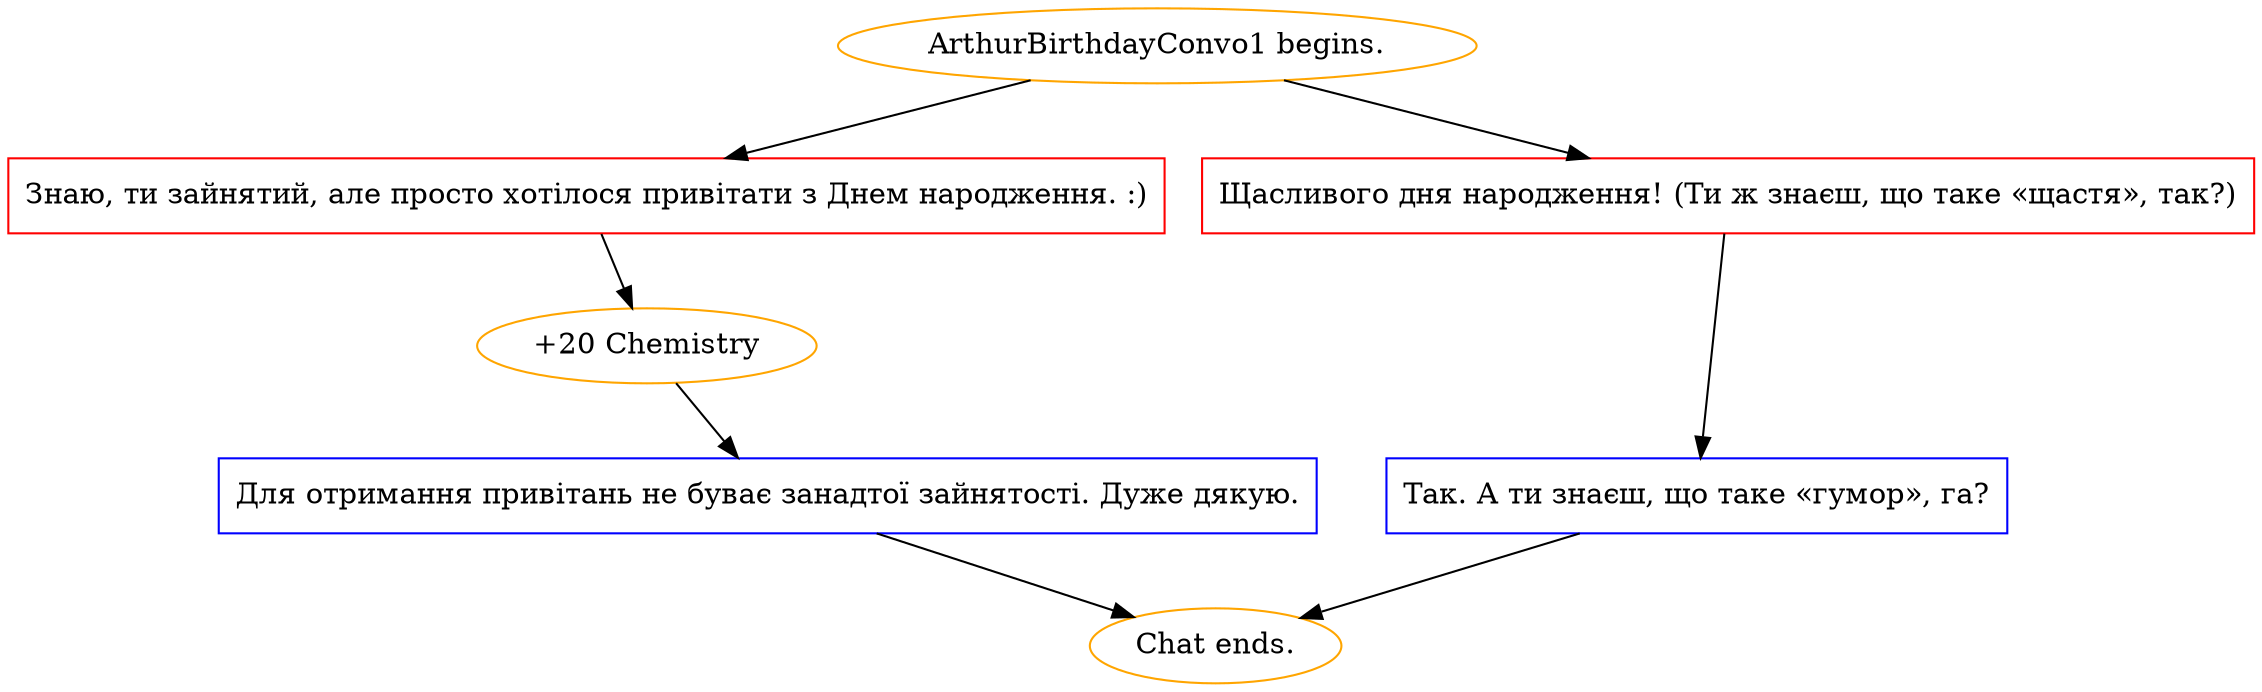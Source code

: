 digraph {
	"ArthurBirthdayConvo1 begins." [color=orange];
		"ArthurBirthdayConvo1 begins." -> j1230535564;
		"ArthurBirthdayConvo1 begins." -> j3482451058;
	j1230535564 [label="Знаю, ти зайнятий, але просто хотілося привітати з Днем народження. :)",shape=box,color=red];
		j1230535564 -> j3758347890;
	j3482451058 [label="Щасливого дня народження! (Ти ж знаєш, що таке «щастя», так?)",shape=box,color=red];
		j3482451058 -> j2148024858;
	j3758347890 [label="+20 Chemistry",color=orange];
		j3758347890 -> j1550009428;
	j2148024858 [label="Так. А ти знаєш, що таке «гумор», га?",shape=box,color=blue];
		j2148024858 -> "Chat ends.";
	j1550009428 [label="Для отримання привітань не буває занадтої зайнятості. Дуже дякую.",shape=box,color=blue];
		j1550009428 -> "Chat ends.";
	"Chat ends." [color=orange];
}